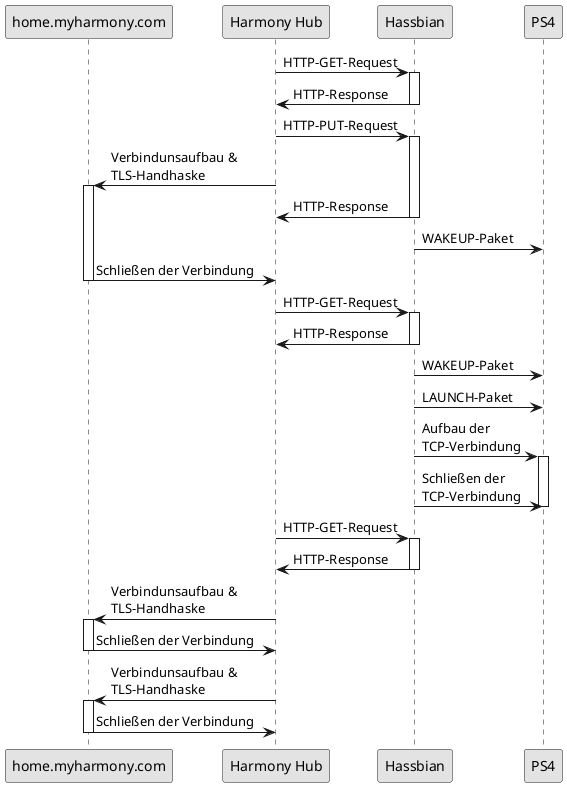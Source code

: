 @startuml ps-ein-harmony
skinparam componentStyle uml2
skinparam monochrome true

participant "home.myharmony.com" as mh
participant "Harmony Hub" as hu
participant "Hassbian" as ha
participant "PS4" as p


hu -> ha: HTTP-GET-Request
activate ha
ha -> hu: HTTP-Response
deactivate ha

hu -> ha: HTTP-PUT-Request
activate ha

hu -> mh : Verbindunsaufbau &\nTLS-Handhaske
activate mh

ha -> hu: HTTP-Response
deactivate ha


ha -> p : WAKEUP-Paket

mh -> hu : Schließen der Verbindung
deactivate mh


hu -> ha: HTTP-GET-Request
activate ha
ha -> hu: HTTP-Response
deactivate ha

ha -> p : WAKEUP-Paket
ha -> p : LAUNCH-Paket

ha -> p : Aufbau der\nTCP-Verbindung
activate p
ha -> p : Schließen der\nTCP-Verbindung
deactivate p

hu -> ha: HTTP-GET-Request
activate ha
ha -> hu: HTTP-Response
deactivate ha

hu -> mh : Verbindunsaufbau &\nTLS-Handhaske
activate mh
mh -> hu : Schließen der Verbindung
deactivate mh
hu -> mh : Verbindunsaufbau &\nTLS-Handhaske
activate mh
mh -> hu : Schließen der Verbindung
deactivate mh

@enduml
